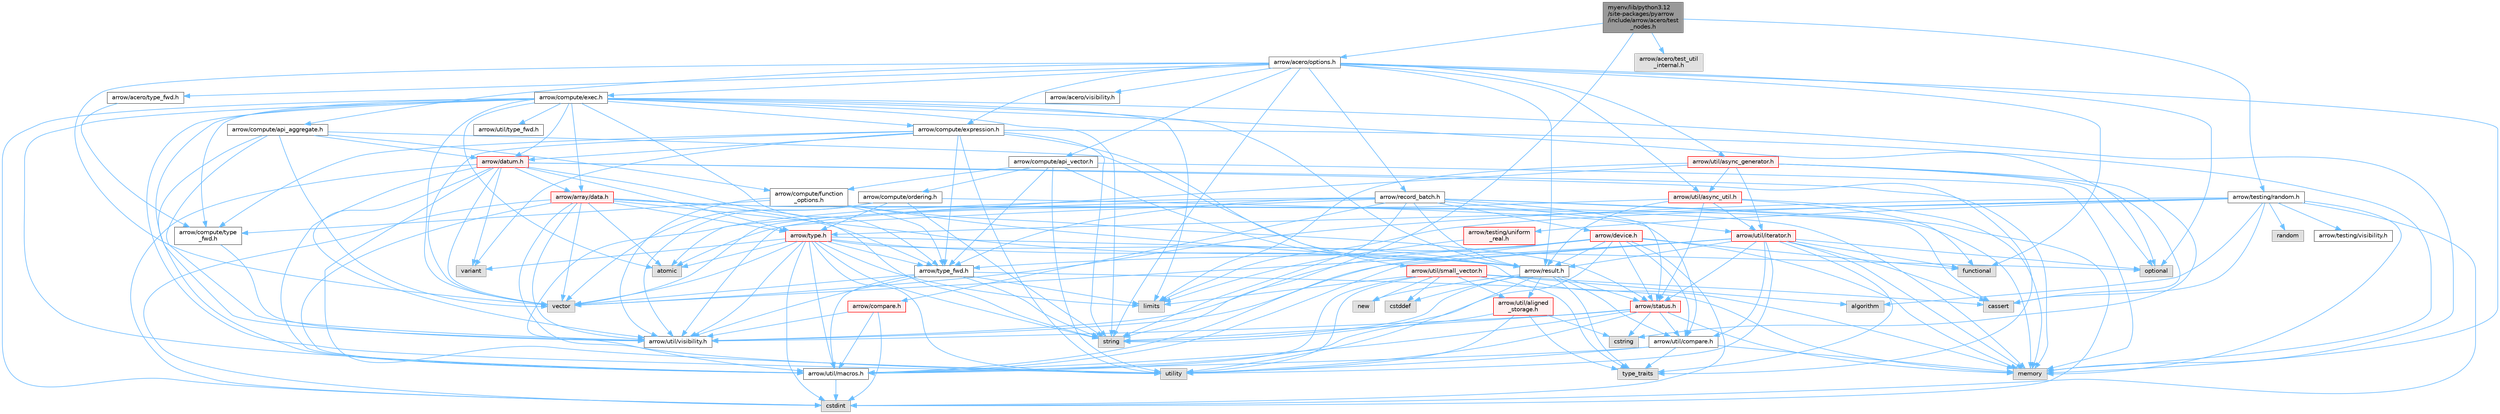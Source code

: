 digraph "myenv/lib/python3.12/site-packages/pyarrow/include/arrow/acero/test_nodes.h"
{
 // LATEX_PDF_SIZE
  bgcolor="transparent";
  edge [fontname=Helvetica,fontsize=10,labelfontname=Helvetica,labelfontsize=10];
  node [fontname=Helvetica,fontsize=10,shape=box,height=0.2,width=0.4];
  Node1 [id="Node000001",label="myenv/lib/python3.12\l/site-packages/pyarrow\l/include/arrow/acero/test\l_nodes.h",height=0.2,width=0.4,color="gray40", fillcolor="grey60", style="filled", fontcolor="black",tooltip=" "];
  Node1 -> Node2 [id="edge1_Node000001_Node000002",color="steelblue1",style="solid",tooltip=" "];
  Node2 [id="Node000002",label="string",height=0.2,width=0.4,color="grey60", fillcolor="#E0E0E0", style="filled",tooltip=" "];
  Node1 -> Node3 [id="edge2_Node000001_Node000003",color="steelblue1",style="solid",tooltip=" "];
  Node3 [id="Node000003",label="arrow/acero/options.h",height=0.2,width=0.4,color="grey40", fillcolor="white", style="filled",URL="$acero_2options_8h.html",tooltip=" "];
  Node3 -> Node4 [id="edge3_Node000003_Node000004",color="steelblue1",style="solid",tooltip=" "];
  Node4 [id="Node000004",label="functional",height=0.2,width=0.4,color="grey60", fillcolor="#E0E0E0", style="filled",tooltip=" "];
  Node3 -> Node5 [id="edge4_Node000003_Node000005",color="steelblue1",style="solid",tooltip=" "];
  Node5 [id="Node000005",label="memory",height=0.2,width=0.4,color="grey60", fillcolor="#E0E0E0", style="filled",tooltip=" "];
  Node3 -> Node6 [id="edge5_Node000003_Node000006",color="steelblue1",style="solid",tooltip=" "];
  Node6 [id="Node000006",label="optional",height=0.2,width=0.4,color="grey60", fillcolor="#E0E0E0", style="filled",tooltip=" "];
  Node3 -> Node2 [id="edge6_Node000003_Node000002",color="steelblue1",style="solid",tooltip=" "];
  Node3 -> Node7 [id="edge7_Node000003_Node000007",color="steelblue1",style="solid",tooltip=" "];
  Node7 [id="Node000007",label="vector",height=0.2,width=0.4,color="grey60", fillcolor="#E0E0E0", style="filled",tooltip=" "];
  Node3 -> Node8 [id="edge8_Node000003_Node000008",color="steelblue1",style="solid",tooltip=" "];
  Node8 [id="Node000008",label="arrow/acero/type_fwd.h",height=0.2,width=0.4,color="grey40", fillcolor="white", style="filled",URL="$arrow_2acero_2type__fwd_8h.html",tooltip=" "];
  Node8 -> Node9 [id="edge9_Node000008_Node000009",color="steelblue1",style="solid",tooltip=" "];
  Node9 [id="Node000009",label="arrow/compute/type\l_fwd.h",height=0.2,width=0.4,color="grey40", fillcolor="white", style="filled",URL="$arrow_2compute_2type__fwd_8h.html",tooltip=" "];
  Node9 -> Node10 [id="edge10_Node000009_Node000010",color="steelblue1",style="solid",tooltip=" "];
  Node10 [id="Node000010",label="arrow/util/visibility.h",height=0.2,width=0.4,color="grey40", fillcolor="white", style="filled",URL="$include_2arrow_2util_2visibility_8h.html",tooltip=" "];
  Node3 -> Node11 [id="edge11_Node000003_Node000011",color="steelblue1",style="solid",tooltip=" "];
  Node11 [id="Node000011",label="arrow/acero/visibility.h",height=0.2,width=0.4,color="grey40", fillcolor="white", style="filled",URL="$include_2arrow_2acero_2visibility_8h.html",tooltip=" "];
  Node3 -> Node12 [id="edge12_Node000003_Node000012",color="steelblue1",style="solid",tooltip=" "];
  Node12 [id="Node000012",label="arrow/compute/api_aggregate.h",height=0.2,width=0.4,color="grey40", fillcolor="white", style="filled",URL="$api__aggregate_8h.html",tooltip=" "];
  Node12 -> Node7 [id="edge13_Node000012_Node000007",color="steelblue1",style="solid",tooltip=" "];
  Node12 -> Node13 [id="edge14_Node000012_Node000013",color="steelblue1",style="solid",tooltip=" "];
  Node13 [id="Node000013",label="arrow/compute/function\l_options.h",height=0.2,width=0.4,color="grey40", fillcolor="white", style="filled",URL="$function__options_8h.html",tooltip=" "];
  Node13 -> Node9 [id="edge15_Node000013_Node000009",color="steelblue1",style="solid",tooltip=" "];
  Node13 -> Node14 [id="edge16_Node000013_Node000014",color="steelblue1",style="solid",tooltip=" "];
  Node14 [id="Node000014",label="arrow/result.h",height=0.2,width=0.4,color="grey40", fillcolor="white", style="filled",URL="$result_8h.html",tooltip=" "];
  Node14 -> Node15 [id="edge17_Node000014_Node000015",color="steelblue1",style="solid",tooltip=" "];
  Node15 [id="Node000015",label="cstddef",height=0.2,width=0.4,color="grey60", fillcolor="#E0E0E0", style="filled",tooltip=" "];
  Node14 -> Node16 [id="edge18_Node000014_Node000016",color="steelblue1",style="solid",tooltip=" "];
  Node16 [id="Node000016",label="new",height=0.2,width=0.4,color="grey60", fillcolor="#E0E0E0", style="filled",tooltip=" "];
  Node14 -> Node2 [id="edge19_Node000014_Node000002",color="steelblue1",style="solid",tooltip=" "];
  Node14 -> Node17 [id="edge20_Node000014_Node000017",color="steelblue1",style="solid",tooltip=" "];
  Node17 [id="Node000017",label="type_traits",height=0.2,width=0.4,color="grey60", fillcolor="#E0E0E0", style="filled",tooltip=" "];
  Node14 -> Node18 [id="edge21_Node000014_Node000018",color="steelblue1",style="solid",tooltip=" "];
  Node18 [id="Node000018",label="utility",height=0.2,width=0.4,color="grey60", fillcolor="#E0E0E0", style="filled",tooltip=" "];
  Node14 -> Node19 [id="edge22_Node000014_Node000019",color="steelblue1",style="solid",tooltip=" "];
  Node19 [id="Node000019",label="arrow/status.h",height=0.2,width=0.4,color="red", fillcolor="#FFF0F0", style="filled",URL="$status_8h.html",tooltip=" "];
  Node19 -> Node20 [id="edge23_Node000019_Node000020",color="steelblue1",style="solid",tooltip=" "];
  Node20 [id="Node000020",label="cstring",height=0.2,width=0.4,color="grey60", fillcolor="#E0E0E0", style="filled",tooltip=" "];
  Node19 -> Node5 [id="edge24_Node000019_Node000005",color="steelblue1",style="solid",tooltip=" "];
  Node19 -> Node2 [id="edge25_Node000019_Node000002",color="steelblue1",style="solid",tooltip=" "];
  Node19 -> Node18 [id="edge26_Node000019_Node000018",color="steelblue1",style="solid",tooltip=" "];
  Node19 -> Node22 [id="edge27_Node000019_Node000022",color="steelblue1",style="solid",tooltip=" "];
  Node22 [id="Node000022",label="arrow/util/compare.h",height=0.2,width=0.4,color="grey40", fillcolor="white", style="filled",URL="$util_2compare_8h.html",tooltip=" "];
  Node22 -> Node5 [id="edge28_Node000022_Node000005",color="steelblue1",style="solid",tooltip=" "];
  Node22 -> Node17 [id="edge29_Node000022_Node000017",color="steelblue1",style="solid",tooltip=" "];
  Node22 -> Node18 [id="edge30_Node000022_Node000018",color="steelblue1",style="solid",tooltip=" "];
  Node22 -> Node23 [id="edge31_Node000022_Node000023",color="steelblue1",style="solid",tooltip=" "];
  Node23 [id="Node000023",label="arrow/util/macros.h",height=0.2,width=0.4,color="grey40", fillcolor="white", style="filled",URL="$macros_8h.html",tooltip=" "];
  Node23 -> Node24 [id="edge32_Node000023_Node000024",color="steelblue1",style="solid",tooltip=" "];
  Node24 [id="Node000024",label="cstdint",height=0.2,width=0.4,color="grey60", fillcolor="#E0E0E0", style="filled",tooltip=" "];
  Node19 -> Node23 [id="edge33_Node000019_Node000023",color="steelblue1",style="solid",tooltip=" "];
  Node19 -> Node10 [id="edge34_Node000019_Node000010",color="steelblue1",style="solid",tooltip=" "];
  Node14 -> Node27 [id="edge35_Node000014_Node000027",color="steelblue1",style="solid",tooltip=" "];
  Node27 [id="Node000027",label="arrow/util/aligned\l_storage.h",height=0.2,width=0.4,color="red", fillcolor="#FFF0F0", style="filled",URL="$aligned__storage_8h.html",tooltip=" "];
  Node27 -> Node20 [id="edge36_Node000027_Node000020",color="steelblue1",style="solid",tooltip=" "];
  Node27 -> Node17 [id="edge37_Node000027_Node000017",color="steelblue1",style="solid",tooltip=" "];
  Node27 -> Node18 [id="edge38_Node000027_Node000018",color="steelblue1",style="solid",tooltip=" "];
  Node27 -> Node23 [id="edge39_Node000027_Node000023",color="steelblue1",style="solid",tooltip=" "];
  Node14 -> Node22 [id="edge40_Node000014_Node000022",color="steelblue1",style="solid",tooltip=" "];
  Node13 -> Node19 [id="edge41_Node000013_Node000019",color="steelblue1",style="solid",tooltip=" "];
  Node13 -> Node29 [id="edge42_Node000013_Node000029",color="steelblue1",style="solid",tooltip=" "];
  Node29 [id="Node000029",label="arrow/type_fwd.h",height=0.2,width=0.4,color="grey40", fillcolor="white", style="filled",URL="$arrow_2type__fwd_8h.html",tooltip=" "];
  Node29 -> Node30 [id="edge43_Node000029_Node000030",color="steelblue1",style="solid",tooltip=" "];
  Node30 [id="Node000030",label="limits",height=0.2,width=0.4,color="grey60", fillcolor="#E0E0E0", style="filled",tooltip=" "];
  Node29 -> Node5 [id="edge44_Node000029_Node000005",color="steelblue1",style="solid",tooltip=" "];
  Node29 -> Node2 [id="edge45_Node000029_Node000002",color="steelblue1",style="solid",tooltip=" "];
  Node29 -> Node7 [id="edge46_Node000029_Node000007",color="steelblue1",style="solid",tooltip=" "];
  Node29 -> Node23 [id="edge47_Node000029_Node000023",color="steelblue1",style="solid",tooltip=" "];
  Node29 -> Node10 [id="edge48_Node000029_Node000010",color="steelblue1",style="solid",tooltip=" "];
  Node13 -> Node10 [id="edge49_Node000013_Node000010",color="steelblue1",style="solid",tooltip=" "];
  Node12 -> Node31 [id="edge50_Node000012_Node000031",color="steelblue1",style="solid",tooltip=" "];
  Node31 [id="Node000031",label="arrow/datum.h",height=0.2,width=0.4,color="red", fillcolor="#FFF0F0", style="filled",URL="$datum_8h.html",tooltip=" "];
  Node31 -> Node24 [id="edge51_Node000031_Node000024",color="steelblue1",style="solid",tooltip=" "];
  Node31 -> Node5 [id="edge52_Node000031_Node000005",color="steelblue1",style="solid",tooltip=" "];
  Node31 -> Node2 [id="edge53_Node000031_Node000002",color="steelblue1",style="solid",tooltip=" "];
  Node31 -> Node17 [id="edge54_Node000031_Node000017",color="steelblue1",style="solid",tooltip=" "];
  Node31 -> Node18 [id="edge55_Node000031_Node000018",color="steelblue1",style="solid",tooltip=" "];
  Node31 -> Node32 [id="edge56_Node000031_Node000032",color="steelblue1",style="solid",tooltip=" "];
  Node32 [id="Node000032",label="variant",height=0.2,width=0.4,color="grey60", fillcolor="#E0E0E0", style="filled",tooltip=" "];
  Node31 -> Node7 [id="edge57_Node000031_Node000007",color="steelblue1",style="solid",tooltip=" "];
  Node31 -> Node33 [id="edge58_Node000031_Node000033",color="steelblue1",style="solid",tooltip=" "];
  Node33 [id="Node000033",label="arrow/array/data.h",height=0.2,width=0.4,color="red", fillcolor="#FFF0F0", style="filled",URL="$data_8h.html",tooltip=" "];
  Node33 -> Node34 [id="edge59_Node000033_Node000034",color="steelblue1",style="solid",tooltip=" "];
  Node34 [id="Node000034",label="atomic",height=0.2,width=0.4,color="grey60", fillcolor="#E0E0E0", style="filled",tooltip=" "];
  Node33 -> Node35 [id="edge60_Node000033_Node000035",color="steelblue1",style="solid",tooltip=" "];
  Node35 [id="Node000035",label="cassert",height=0.2,width=0.4,color="grey60", fillcolor="#E0E0E0", style="filled",tooltip=" "];
  Node33 -> Node24 [id="edge61_Node000033_Node000024",color="steelblue1",style="solid",tooltip=" "];
  Node33 -> Node5 [id="edge62_Node000033_Node000005",color="steelblue1",style="solid",tooltip=" "];
  Node33 -> Node18 [id="edge63_Node000033_Node000018",color="steelblue1",style="solid",tooltip=" "];
  Node33 -> Node7 [id="edge64_Node000033_Node000007",color="steelblue1",style="solid",tooltip=" "];
  Node33 -> Node14 [id="edge65_Node000033_Node000014",color="steelblue1",style="solid",tooltip=" "];
  Node33 -> Node43 [id="edge66_Node000033_Node000043",color="steelblue1",style="solid",tooltip=" "];
  Node43 [id="Node000043",label="arrow/type.h",height=0.2,width=0.4,color="red", fillcolor="#FFF0F0", style="filled",URL="$type_8h.html",tooltip=" "];
  Node43 -> Node34 [id="edge67_Node000043_Node000034",color="steelblue1",style="solid",tooltip=" "];
  Node43 -> Node24 [id="edge68_Node000043_Node000024",color="steelblue1",style="solid",tooltip=" "];
  Node43 -> Node30 [id="edge69_Node000043_Node000030",color="steelblue1",style="solid",tooltip=" "];
  Node43 -> Node5 [id="edge70_Node000043_Node000005",color="steelblue1",style="solid",tooltip=" "];
  Node43 -> Node6 [id="edge71_Node000043_Node000006",color="steelblue1",style="solid",tooltip=" "];
  Node43 -> Node2 [id="edge72_Node000043_Node000002",color="steelblue1",style="solid",tooltip=" "];
  Node43 -> Node18 [id="edge73_Node000043_Node000018",color="steelblue1",style="solid",tooltip=" "];
  Node43 -> Node32 [id="edge74_Node000043_Node000032",color="steelblue1",style="solid",tooltip=" "];
  Node43 -> Node7 [id="edge75_Node000043_Node000007",color="steelblue1",style="solid",tooltip=" "];
  Node43 -> Node14 [id="edge76_Node000043_Node000014",color="steelblue1",style="solid",tooltip=" "];
  Node43 -> Node29 [id="edge77_Node000043_Node000029",color="steelblue1",style="solid",tooltip=" "];
  Node43 -> Node23 [id="edge78_Node000043_Node000023",color="steelblue1",style="solid",tooltip=" "];
  Node43 -> Node10 [id="edge79_Node000043_Node000010",color="steelblue1",style="solid",tooltip=" "];
  Node33 -> Node29 [id="edge80_Node000033_Node000029",color="steelblue1",style="solid",tooltip=" "];
  Node33 -> Node23 [id="edge81_Node000033_Node000023",color="steelblue1",style="solid",tooltip=" "];
  Node33 -> Node10 [id="edge82_Node000033_Node000010",color="steelblue1",style="solid",tooltip=" "];
  Node31 -> Node43 [id="edge83_Node000031_Node000043",color="steelblue1",style="solid",tooltip=" "];
  Node31 -> Node23 [id="edge84_Node000031_Node000023",color="steelblue1",style="solid",tooltip=" "];
  Node31 -> Node10 [id="edge85_Node000031_Node000010",color="steelblue1",style="solid",tooltip=" "];
  Node12 -> Node14 [id="edge86_Node000012_Node000014",color="steelblue1",style="solid",tooltip=" "];
  Node12 -> Node23 [id="edge87_Node000012_Node000023",color="steelblue1",style="solid",tooltip=" "];
  Node12 -> Node10 [id="edge88_Node000012_Node000010",color="steelblue1",style="solid",tooltip=" "];
  Node3 -> Node65 [id="edge89_Node000003_Node000065",color="steelblue1",style="solid",tooltip=" "];
  Node65 [id="Node000065",label="arrow/compute/api_vector.h",height=0.2,width=0.4,color="grey40", fillcolor="white", style="filled",URL="$api__vector_8h.html",tooltip=" "];
  Node65 -> Node5 [id="edge90_Node000065_Node000005",color="steelblue1",style="solid",tooltip=" "];
  Node65 -> Node18 [id="edge91_Node000065_Node000018",color="steelblue1",style="solid",tooltip=" "];
  Node65 -> Node13 [id="edge92_Node000065_Node000013",color="steelblue1",style="solid",tooltip=" "];
  Node65 -> Node66 [id="edge93_Node000065_Node000066",color="steelblue1",style="solid",tooltip=" "];
  Node66 [id="Node000066",label="arrow/compute/ordering.h",height=0.2,width=0.4,color="grey40", fillcolor="white", style="filled",URL="$ordering_8h.html",tooltip=" "];
  Node66 -> Node2 [id="edge94_Node000066_Node000002",color="steelblue1",style="solid",tooltip=" "];
  Node66 -> Node7 [id="edge95_Node000066_Node000007",color="steelblue1",style="solid",tooltip=" "];
  Node66 -> Node43 [id="edge96_Node000066_Node000043",color="steelblue1",style="solid",tooltip=" "];
  Node66 -> Node22 [id="edge97_Node000066_Node000022",color="steelblue1",style="solid",tooltip=" "];
  Node66 -> Node10 [id="edge98_Node000066_Node000010",color="steelblue1",style="solid",tooltip=" "];
  Node65 -> Node14 [id="edge99_Node000065_Node000014",color="steelblue1",style="solid",tooltip=" "];
  Node65 -> Node29 [id="edge100_Node000065_Node000029",color="steelblue1",style="solid",tooltip=" "];
  Node3 -> Node67 [id="edge101_Node000003_Node000067",color="steelblue1",style="solid",tooltip=" "];
  Node67 [id="Node000067",label="arrow/compute/exec.h",height=0.2,width=0.4,color="grey40", fillcolor="white", style="filled",URL="$exec_8h.html",tooltip=" "];
  Node67 -> Node34 [id="edge102_Node000067_Node000034",color="steelblue1",style="solid",tooltip=" "];
  Node67 -> Node24 [id="edge103_Node000067_Node000024",color="steelblue1",style="solid",tooltip=" "];
  Node67 -> Node30 [id="edge104_Node000067_Node000030",color="steelblue1",style="solid",tooltip=" "];
  Node67 -> Node5 [id="edge105_Node000067_Node000005",color="steelblue1",style="solid",tooltip=" "];
  Node67 -> Node6 [id="edge106_Node000067_Node000006",color="steelblue1",style="solid",tooltip=" "];
  Node67 -> Node2 [id="edge107_Node000067_Node000002",color="steelblue1",style="solid",tooltip=" "];
  Node67 -> Node18 [id="edge108_Node000067_Node000018",color="steelblue1",style="solid",tooltip=" "];
  Node67 -> Node7 [id="edge109_Node000067_Node000007",color="steelblue1",style="solid",tooltip=" "];
  Node67 -> Node33 [id="edge110_Node000067_Node000033",color="steelblue1",style="solid",tooltip=" "];
  Node67 -> Node68 [id="edge111_Node000067_Node000068",color="steelblue1",style="solid",tooltip=" "];
  Node68 [id="Node000068",label="arrow/compute/expression.h",height=0.2,width=0.4,color="grey40", fillcolor="white", style="filled",URL="$expression_8h.html",tooltip=" "];
  Node68 -> Node5 [id="edge112_Node000068_Node000005",color="steelblue1",style="solid",tooltip=" "];
  Node68 -> Node2 [id="edge113_Node000068_Node000002",color="steelblue1",style="solid",tooltip=" "];
  Node68 -> Node18 [id="edge114_Node000068_Node000018",color="steelblue1",style="solid",tooltip=" "];
  Node68 -> Node32 [id="edge115_Node000068_Node000032",color="steelblue1",style="solid",tooltip=" "];
  Node68 -> Node7 [id="edge116_Node000068_Node000007",color="steelblue1",style="solid",tooltip=" "];
  Node68 -> Node9 [id="edge117_Node000068_Node000009",color="steelblue1",style="solid",tooltip=" "];
  Node68 -> Node31 [id="edge118_Node000068_Node000031",color="steelblue1",style="solid",tooltip=" "];
  Node68 -> Node29 [id="edge119_Node000068_Node000029",color="steelblue1",style="solid",tooltip=" "];
  Node68 -> Node69 [id="edge120_Node000068_Node000069",color="steelblue1",style="solid",tooltip=" "];
  Node69 [id="Node000069",label="arrow/util/small_vector.h",height=0.2,width=0.4,color="red", fillcolor="#FFF0F0", style="filled",URL="$small__vector_8h.html",tooltip=" "];
  Node69 -> Node47 [id="edge121_Node000069_Node000047",color="steelblue1",style="solid",tooltip=" "];
  Node47 [id="Node000047",label="algorithm",height=0.2,width=0.4,color="grey60", fillcolor="#E0E0E0", style="filled",tooltip=" "];
  Node69 -> Node35 [id="edge122_Node000069_Node000035",color="steelblue1",style="solid",tooltip=" "];
  Node69 -> Node15 [id="edge123_Node000069_Node000015",color="steelblue1",style="solid",tooltip=" "];
  Node69 -> Node30 [id="edge124_Node000069_Node000030",color="steelblue1",style="solid",tooltip=" "];
  Node69 -> Node16 [id="edge125_Node000069_Node000016",color="steelblue1",style="solid",tooltip=" "];
  Node69 -> Node17 [id="edge126_Node000069_Node000017",color="steelblue1",style="solid",tooltip=" "];
  Node69 -> Node18 [id="edge127_Node000069_Node000018",color="steelblue1",style="solid",tooltip=" "];
  Node69 -> Node27 [id="edge128_Node000069_Node000027",color="steelblue1",style="solid",tooltip=" "];
  Node69 -> Node23 [id="edge129_Node000069_Node000023",color="steelblue1",style="solid",tooltip=" "];
  Node67 -> Node9 [id="edge130_Node000067_Node000009",color="steelblue1",style="solid",tooltip=" "];
  Node67 -> Node31 [id="edge131_Node000067_Node000031",color="steelblue1",style="solid",tooltip=" "];
  Node67 -> Node14 [id="edge132_Node000067_Node000014",color="steelblue1",style="solid",tooltip=" "];
  Node67 -> Node29 [id="edge133_Node000067_Node000029",color="steelblue1",style="solid",tooltip=" "];
  Node67 -> Node23 [id="edge134_Node000067_Node000023",color="steelblue1",style="solid",tooltip=" "];
  Node67 -> Node71 [id="edge135_Node000067_Node000071",color="steelblue1",style="solid",tooltip=" "];
  Node71 [id="Node000071",label="arrow/util/type_fwd.h",height=0.2,width=0.4,color="grey40", fillcolor="white", style="filled",URL="$arrow_2util_2type__fwd_8h.html",tooltip=" "];
  Node67 -> Node10 [id="edge136_Node000067_Node000010",color="steelblue1",style="solid",tooltip=" "];
  Node3 -> Node68 [id="edge137_Node000003_Node000068",color="steelblue1",style="solid",tooltip=" "];
  Node3 -> Node72 [id="edge138_Node000003_Node000072",color="steelblue1",style="solid",tooltip=" "];
  Node72 [id="Node000072",label="arrow/record_batch.h",height=0.2,width=0.4,color="grey40", fillcolor="white", style="filled",URL="$record__batch_8h.html",tooltip=" "];
  Node72 -> Node24 [id="edge139_Node000072_Node000024",color="steelblue1",style="solid",tooltip=" "];
  Node72 -> Node5 [id="edge140_Node000072_Node000005",color="steelblue1",style="solid",tooltip=" "];
  Node72 -> Node2 [id="edge141_Node000072_Node000002",color="steelblue1",style="solid",tooltip=" "];
  Node72 -> Node7 [id="edge142_Node000072_Node000007",color="steelblue1",style="solid",tooltip=" "];
  Node72 -> Node57 [id="edge143_Node000072_Node000057",color="steelblue1",style="solid",tooltip=" "];
  Node57 [id="Node000057",label="arrow/compare.h",height=0.2,width=0.4,color="red", fillcolor="#FFF0F0", style="filled",URL="$compare_8h.html",tooltip=" "];
  Node57 -> Node24 [id="edge144_Node000057_Node000024",color="steelblue1",style="solid",tooltip=" "];
  Node57 -> Node23 [id="edge145_Node000057_Node000023",color="steelblue1",style="solid",tooltip=" "];
  Node57 -> Node10 [id="edge146_Node000057_Node000010",color="steelblue1",style="solid",tooltip=" "];
  Node72 -> Node39 [id="edge147_Node000072_Node000039",color="steelblue1",style="solid",tooltip=" "];
  Node39 [id="Node000039",label="arrow/device.h",height=0.2,width=0.4,color="red", fillcolor="#FFF0F0", style="filled",URL="$device_8h.html",tooltip=" "];
  Node39 -> Node24 [id="edge148_Node000039_Node000024",color="steelblue1",style="solid",tooltip=" "];
  Node39 -> Node4 [id="edge149_Node000039_Node000004",color="steelblue1",style="solid",tooltip=" "];
  Node39 -> Node5 [id="edge150_Node000039_Node000005",color="steelblue1",style="solid",tooltip=" "];
  Node39 -> Node2 [id="edge151_Node000039_Node000002",color="steelblue1",style="solid",tooltip=" "];
  Node39 -> Node14 [id="edge152_Node000039_Node000014",color="steelblue1",style="solid",tooltip=" "];
  Node39 -> Node19 [id="edge153_Node000039_Node000019",color="steelblue1",style="solid",tooltip=" "];
  Node39 -> Node29 [id="edge154_Node000039_Node000029",color="steelblue1",style="solid",tooltip=" "];
  Node39 -> Node22 [id="edge155_Node000039_Node000022",color="steelblue1",style="solid",tooltip=" "];
  Node39 -> Node23 [id="edge156_Node000039_Node000023",color="steelblue1",style="solid",tooltip=" "];
  Node39 -> Node10 [id="edge157_Node000039_Node000010",color="steelblue1",style="solid",tooltip=" "];
  Node72 -> Node14 [id="edge158_Node000072_Node000014",color="steelblue1",style="solid",tooltip=" "];
  Node72 -> Node19 [id="edge159_Node000072_Node000019",color="steelblue1",style="solid",tooltip=" "];
  Node72 -> Node29 [id="edge160_Node000072_Node000029",color="steelblue1",style="solid",tooltip=" "];
  Node72 -> Node73 [id="edge161_Node000072_Node000073",color="steelblue1",style="solid",tooltip=" "];
  Node73 [id="Node000073",label="arrow/util/iterator.h",height=0.2,width=0.4,color="red", fillcolor="#FFF0F0", style="filled",URL="$iterator_8h.html",tooltip=" "];
  Node73 -> Node35 [id="edge162_Node000073_Node000035",color="steelblue1",style="solid",tooltip=" "];
  Node73 -> Node4 [id="edge163_Node000073_Node000004",color="steelblue1",style="solid",tooltip=" "];
  Node73 -> Node5 [id="edge164_Node000073_Node000005",color="steelblue1",style="solid",tooltip=" "];
  Node73 -> Node6 [id="edge165_Node000073_Node000006",color="steelblue1",style="solid",tooltip=" "];
  Node73 -> Node17 [id="edge166_Node000073_Node000017",color="steelblue1",style="solid",tooltip=" "];
  Node73 -> Node18 [id="edge167_Node000073_Node000018",color="steelblue1",style="solid",tooltip=" "];
  Node73 -> Node7 [id="edge168_Node000073_Node000007",color="steelblue1",style="solid",tooltip=" "];
  Node73 -> Node14 [id="edge169_Node000073_Node000014",color="steelblue1",style="solid",tooltip=" "];
  Node73 -> Node19 [id="edge170_Node000073_Node000019",color="steelblue1",style="solid",tooltip=" "];
  Node73 -> Node22 [id="edge171_Node000073_Node000022",color="steelblue1",style="solid",tooltip=" "];
  Node73 -> Node23 [id="edge172_Node000073_Node000023",color="steelblue1",style="solid",tooltip=" "];
  Node73 -> Node10 [id="edge173_Node000073_Node000010",color="steelblue1",style="solid",tooltip=" "];
  Node72 -> Node23 [id="edge174_Node000072_Node000023",color="steelblue1",style="solid",tooltip=" "];
  Node72 -> Node10 [id="edge175_Node000072_Node000010",color="steelblue1",style="solid",tooltip=" "];
  Node3 -> Node14 [id="edge176_Node000003_Node000014",color="steelblue1",style="solid",tooltip=" "];
  Node3 -> Node76 [id="edge177_Node000003_Node000076",color="steelblue1",style="solid",tooltip=" "];
  Node76 [id="Node000076",label="arrow/util/async_generator.h",height=0.2,width=0.4,color="red", fillcolor="#FFF0F0", style="filled",URL="$async__generator_8h.html",tooltip=" "];
  Node76 -> Node34 [id="edge178_Node000076_Node000034",color="steelblue1",style="solid",tooltip=" "];
  Node76 -> Node35 [id="edge179_Node000076_Node000035",color="steelblue1",style="solid",tooltip=" "];
  Node76 -> Node20 [id="edge180_Node000076_Node000020",color="steelblue1",style="solid",tooltip=" "];
  Node76 -> Node30 [id="edge181_Node000076_Node000030",color="steelblue1",style="solid",tooltip=" "];
  Node76 -> Node6 [id="edge182_Node000076_Node000006",color="steelblue1",style="solid",tooltip=" "];
  Node76 -> Node80 [id="edge183_Node000076_Node000080",color="steelblue1",style="solid",tooltip=" "];
  Node80 [id="Node000080",label="arrow/util/async_util.h",height=0.2,width=0.4,color="red", fillcolor="#FFF0F0", style="filled",URL="$async__util_8h.html",tooltip=" "];
  Node80 -> Node34 [id="edge184_Node000080_Node000034",color="steelblue1",style="solid",tooltip=" "];
  Node80 -> Node4 [id="edge185_Node000080_Node000004",color="steelblue1",style="solid",tooltip=" "];
  Node80 -> Node5 [id="edge186_Node000080_Node000005",color="steelblue1",style="solid",tooltip=" "];
  Node80 -> Node14 [id="edge187_Node000080_Node000014",color="steelblue1",style="solid",tooltip=" "];
  Node80 -> Node19 [id="edge188_Node000080_Node000019",color="steelblue1",style="solid",tooltip=" "];
  Node80 -> Node73 [id="edge189_Node000080_Node000073",color="steelblue1",style="solid",tooltip=" "];
  Node76 -> Node73 [id="edge190_Node000076_Node000073",color="steelblue1",style="solid",tooltip=" "];
  Node3 -> Node80 [id="edge191_Node000003_Node000080",color="steelblue1",style="solid",tooltip=" "];
  Node1 -> Node97 [id="edge192_Node000001_Node000097",color="steelblue1",style="solid",tooltip=" "];
  Node97 [id="Node000097",label="arrow/acero/test_util\l_internal.h",height=0.2,width=0.4,color="grey60", fillcolor="#E0E0E0", style="filled",tooltip=" "];
  Node1 -> Node98 [id="edge193_Node000001_Node000098",color="steelblue1",style="solid",tooltip=" "];
  Node98 [id="Node000098",label="arrow/testing/random.h",height=0.2,width=0.4,color="grey40", fillcolor="white", style="filled",URL="$random_8h.html",tooltip=" "];
  Node98 -> Node47 [id="edge194_Node000098_Node000047",color="steelblue1",style="solid",tooltip=" "];
  Node98 -> Node35 [id="edge195_Node000098_Node000035",color="steelblue1",style="solid",tooltip=" "];
  Node98 -> Node24 [id="edge196_Node000098_Node000024",color="steelblue1",style="solid",tooltip=" "];
  Node98 -> Node30 [id="edge197_Node000098_Node000030",color="steelblue1",style="solid",tooltip=" "];
  Node98 -> Node5 [id="edge198_Node000098_Node000005",color="steelblue1",style="solid",tooltip=" "];
  Node98 -> Node99 [id="edge199_Node000098_Node000099",color="steelblue1",style="solid",tooltip=" "];
  Node99 [id="Node000099",label="random",height=0.2,width=0.4,color="grey60", fillcolor="#E0E0E0", style="filled",tooltip=" "];
  Node98 -> Node7 [id="edge200_Node000098_Node000007",color="steelblue1",style="solid",tooltip=" "];
  Node98 -> Node100 [id="edge201_Node000098_Node000100",color="steelblue1",style="solid",tooltip=" "];
  Node100 [id="Node000100",label="arrow/testing/uniform\l_real.h",height=0.2,width=0.4,color="red", fillcolor="#FFF0F0", style="filled",URL="$uniform__real_8h.html",tooltip=" "];
  Node100 -> Node30 [id="edge202_Node000100_Node000030",color="steelblue1",style="solid",tooltip=" "];
  Node98 -> Node101 [id="edge203_Node000098_Node000101",color="steelblue1",style="solid",tooltip=" "];
  Node101 [id="Node000101",label="arrow/testing/visibility.h",height=0.2,width=0.4,color="grey40", fillcolor="white", style="filled",URL="$include_2arrow_2testing_2visibility_8h.html",tooltip=" "];
  Node98 -> Node43 [id="edge204_Node000098_Node000043",color="steelblue1",style="solid",tooltip=" "];
}
